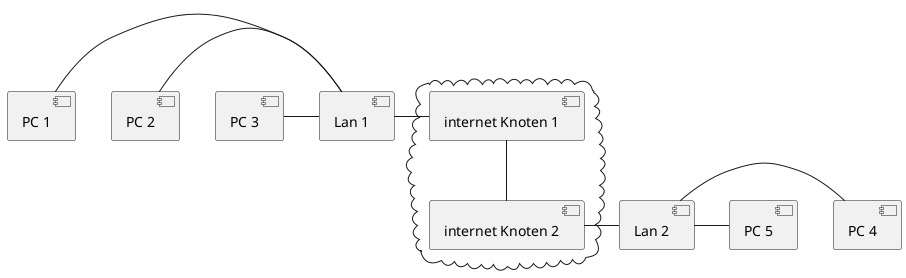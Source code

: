 @startuml
[PC 1]
[PC 2]
[PC 3]
[Lan 1]
[Lan 2]
[PC 4]
[PC 5]
[PC 1] - [Lan 1]
[PC 2] - [Lan 1]
[PC 3] - [Lan 1]

cloud {
[internet Knoten 1] -- [internet Knoten 2]

}
[Lan 1] - [internet Knoten 1]
[internet Knoten 2] - [Lan 2]
[Lan 2] - [PC 4]
[Lan 2] - [PC 5]


@enduml